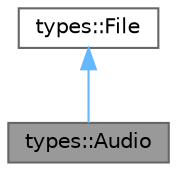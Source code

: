 digraph "types::Audio"
{
 // LATEX_PDF_SIZE
  bgcolor="transparent";
  edge [fontname=Helvetica,fontsize=10,labelfontname=Helvetica,labelfontsize=10];
  node [fontname=Helvetica,fontsize=10,shape=box,height=0.2,width=0.4];
  Node1 [id="Node000001",label="types::Audio",height=0.2,width=0.4,color="gray40", fillcolor="grey60", style="filled", fontcolor="black",tooltip="Struct represents telegram audio object."];
  Node2 -> Node1 [id="edge1_Node000001_Node000002",dir="back",color="steelblue1",style="solid",tooltip=" "];
  Node2 [id="Node000002",label="types::File",height=0.2,width=0.4,color="gray40", fillcolor="white", style="filled",URL="$structtypes_1_1_file.html",tooltip="Struct contains telegram file info."];
}
